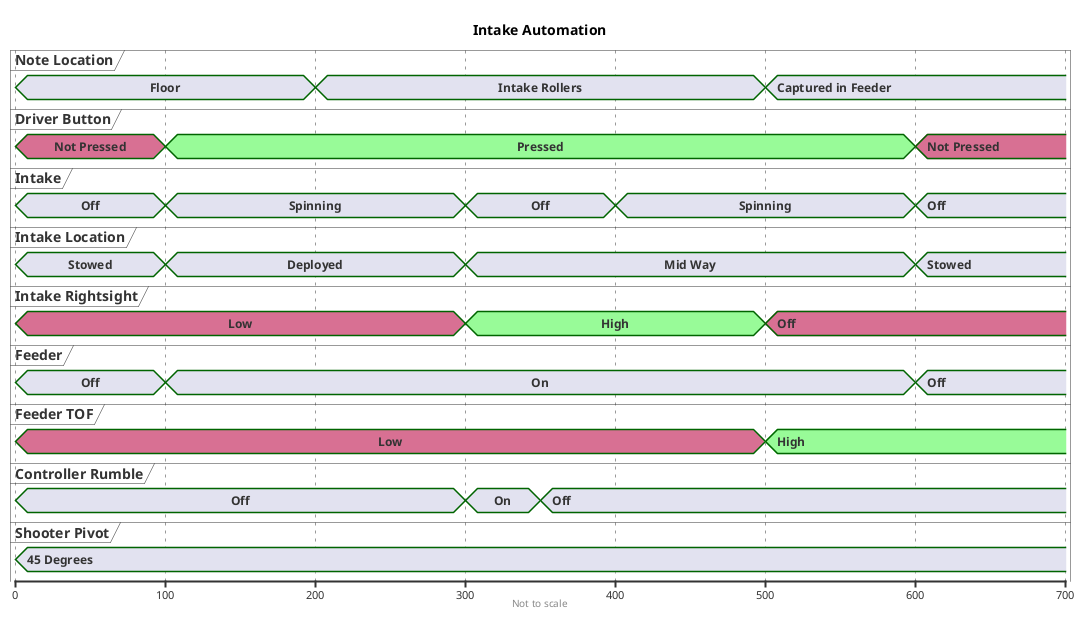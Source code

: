 @startuml Intake
scale 100 as 150 pixels

title Intake Automation
footer Not to scale

concise "Note Location" as N
concise "Driver Button" as B
concise "Intake" as IN
concise "Intake Location" as IN_P
concise "Intake Rightsight" as IN_RS
concise "Feeder" as F
concise "Feeder TOF" as F_TOF
concise "Controller Rumble" as C
concise "Shooter Pivot" as S


@0
'Start
B is "Not Pressed" #PaleVioletRed
IN_RS is Low #PaleVioletRed
F_TOF is Low #PaleVioletRed
IN_P is Stowed
IN is Off
F is Off 
S is "45 Degrees"
C is Off
N is Floor

@100
'Intake Lowered
F is On
IN is Spinning
B is Pressed #PaleGreen
IN_P is Deployed

@200
'Note in captured by rollers
N is "Intake Rollers"

@300
'Note is sensed by rightside, and held by intake
IN_RS is High #PaleGreen
IN is Off
IN_P is "Mid Way"
C is On


@350
C is Off

@400
'Note is pushed into feeder
IN is Spinning


@500
'Note is sensed by TOF, and captured by feeder.
F_TOF is High #PaleGreen
IN_RS is Off #PaleVioletRed
N is "Captured in Feeder"


@600
'End
B is "Not Pressed" #PaleVioletRed
IN_P is Stowed
IN is Off
F is Off


@enduml